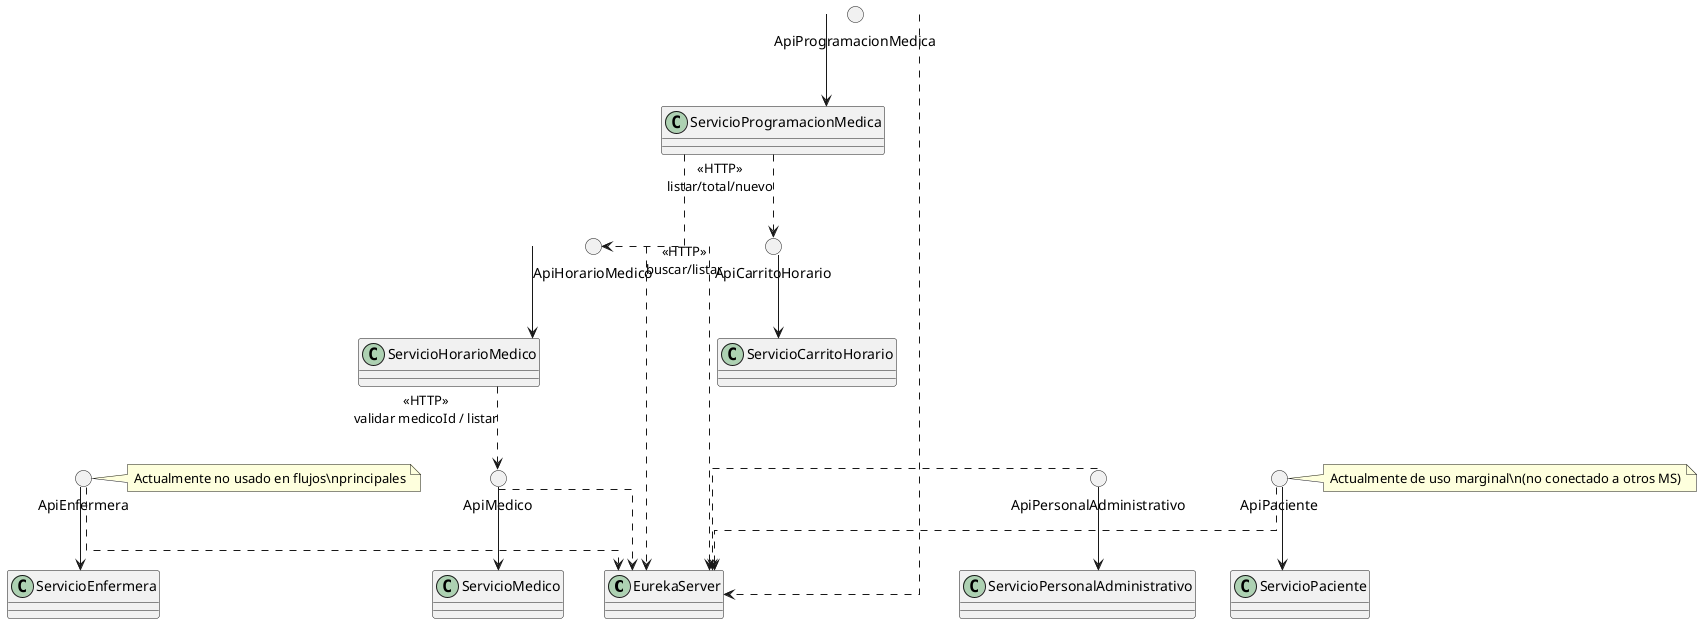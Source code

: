 @startuml ClinicOverview
skinparam classAttributeIconSize 0
skinparam linetype ortho

' Infraestructura
class EurekaServer

' APIs (círculos)
circle ApiPaciente
circle ApiMedico
circle ApiHorarioMedico
circle ApiCarritoHorario
circle ApiProgramacionMedica
circle ApiPersonalAdministrativo
circle ApiEnfermera

' Servicios (nombres lógicos)
class ServicioPaciente
class ServicioMedico
class ServicioHorarioMedico
class ServicioCarritoHorario
class ServicioProgramacionMedica
class ServicioPersonalAdministrativo
class ServicioEnfermera

' API -> Servicio (flujo interno por MS)
ApiPaciente --> ServicioPaciente
ApiMedico --> ServicioMedico
ApiHorarioMedico --> ServicioHorarioMedico
ApiCarritoHorario --> ServicioCarritoHorario
ApiProgramacionMedica --> ServicioProgramacionMedica
ApiPersonalAdministrativo --> ServicioPersonalAdministrativo
ApiEnfermera --> ServicioEnfermera

' Descubrimiento (dependencia)
ApiPaciente ..> EurekaServer
ApiMedico ..> EurekaServer
ApiHorarioMedico ..> EurekaServer
ApiCarritoHorario ..> EurekaServer
ApiProgramacionMedica ..> EurekaServer
ApiPersonalAdministrativo ..> EurekaServer
ApiEnfermera ..> EurekaServer

' Conexiones HTTP entre MS (direccionadas)
ServicioProgramacionMedica ..> ApiCarritoHorario : <<HTTP>>\nlistar/total/nuevo
ServicioProgramacionMedica ..> ApiHorarioMedico : <<HTTP>>\nbuscar/listar
ServicioHorarioMedico ..> ApiMedico : <<HTTP>>\nvalidar medicoId / listar

' Notas de contexto
note right of ApiPaciente
Actualmente de uso marginal\n(no conectado a otros MS)
end note

note right of ApiEnfermera
Actualmente no usado en flujos\nprincipales
end note

@enduml
